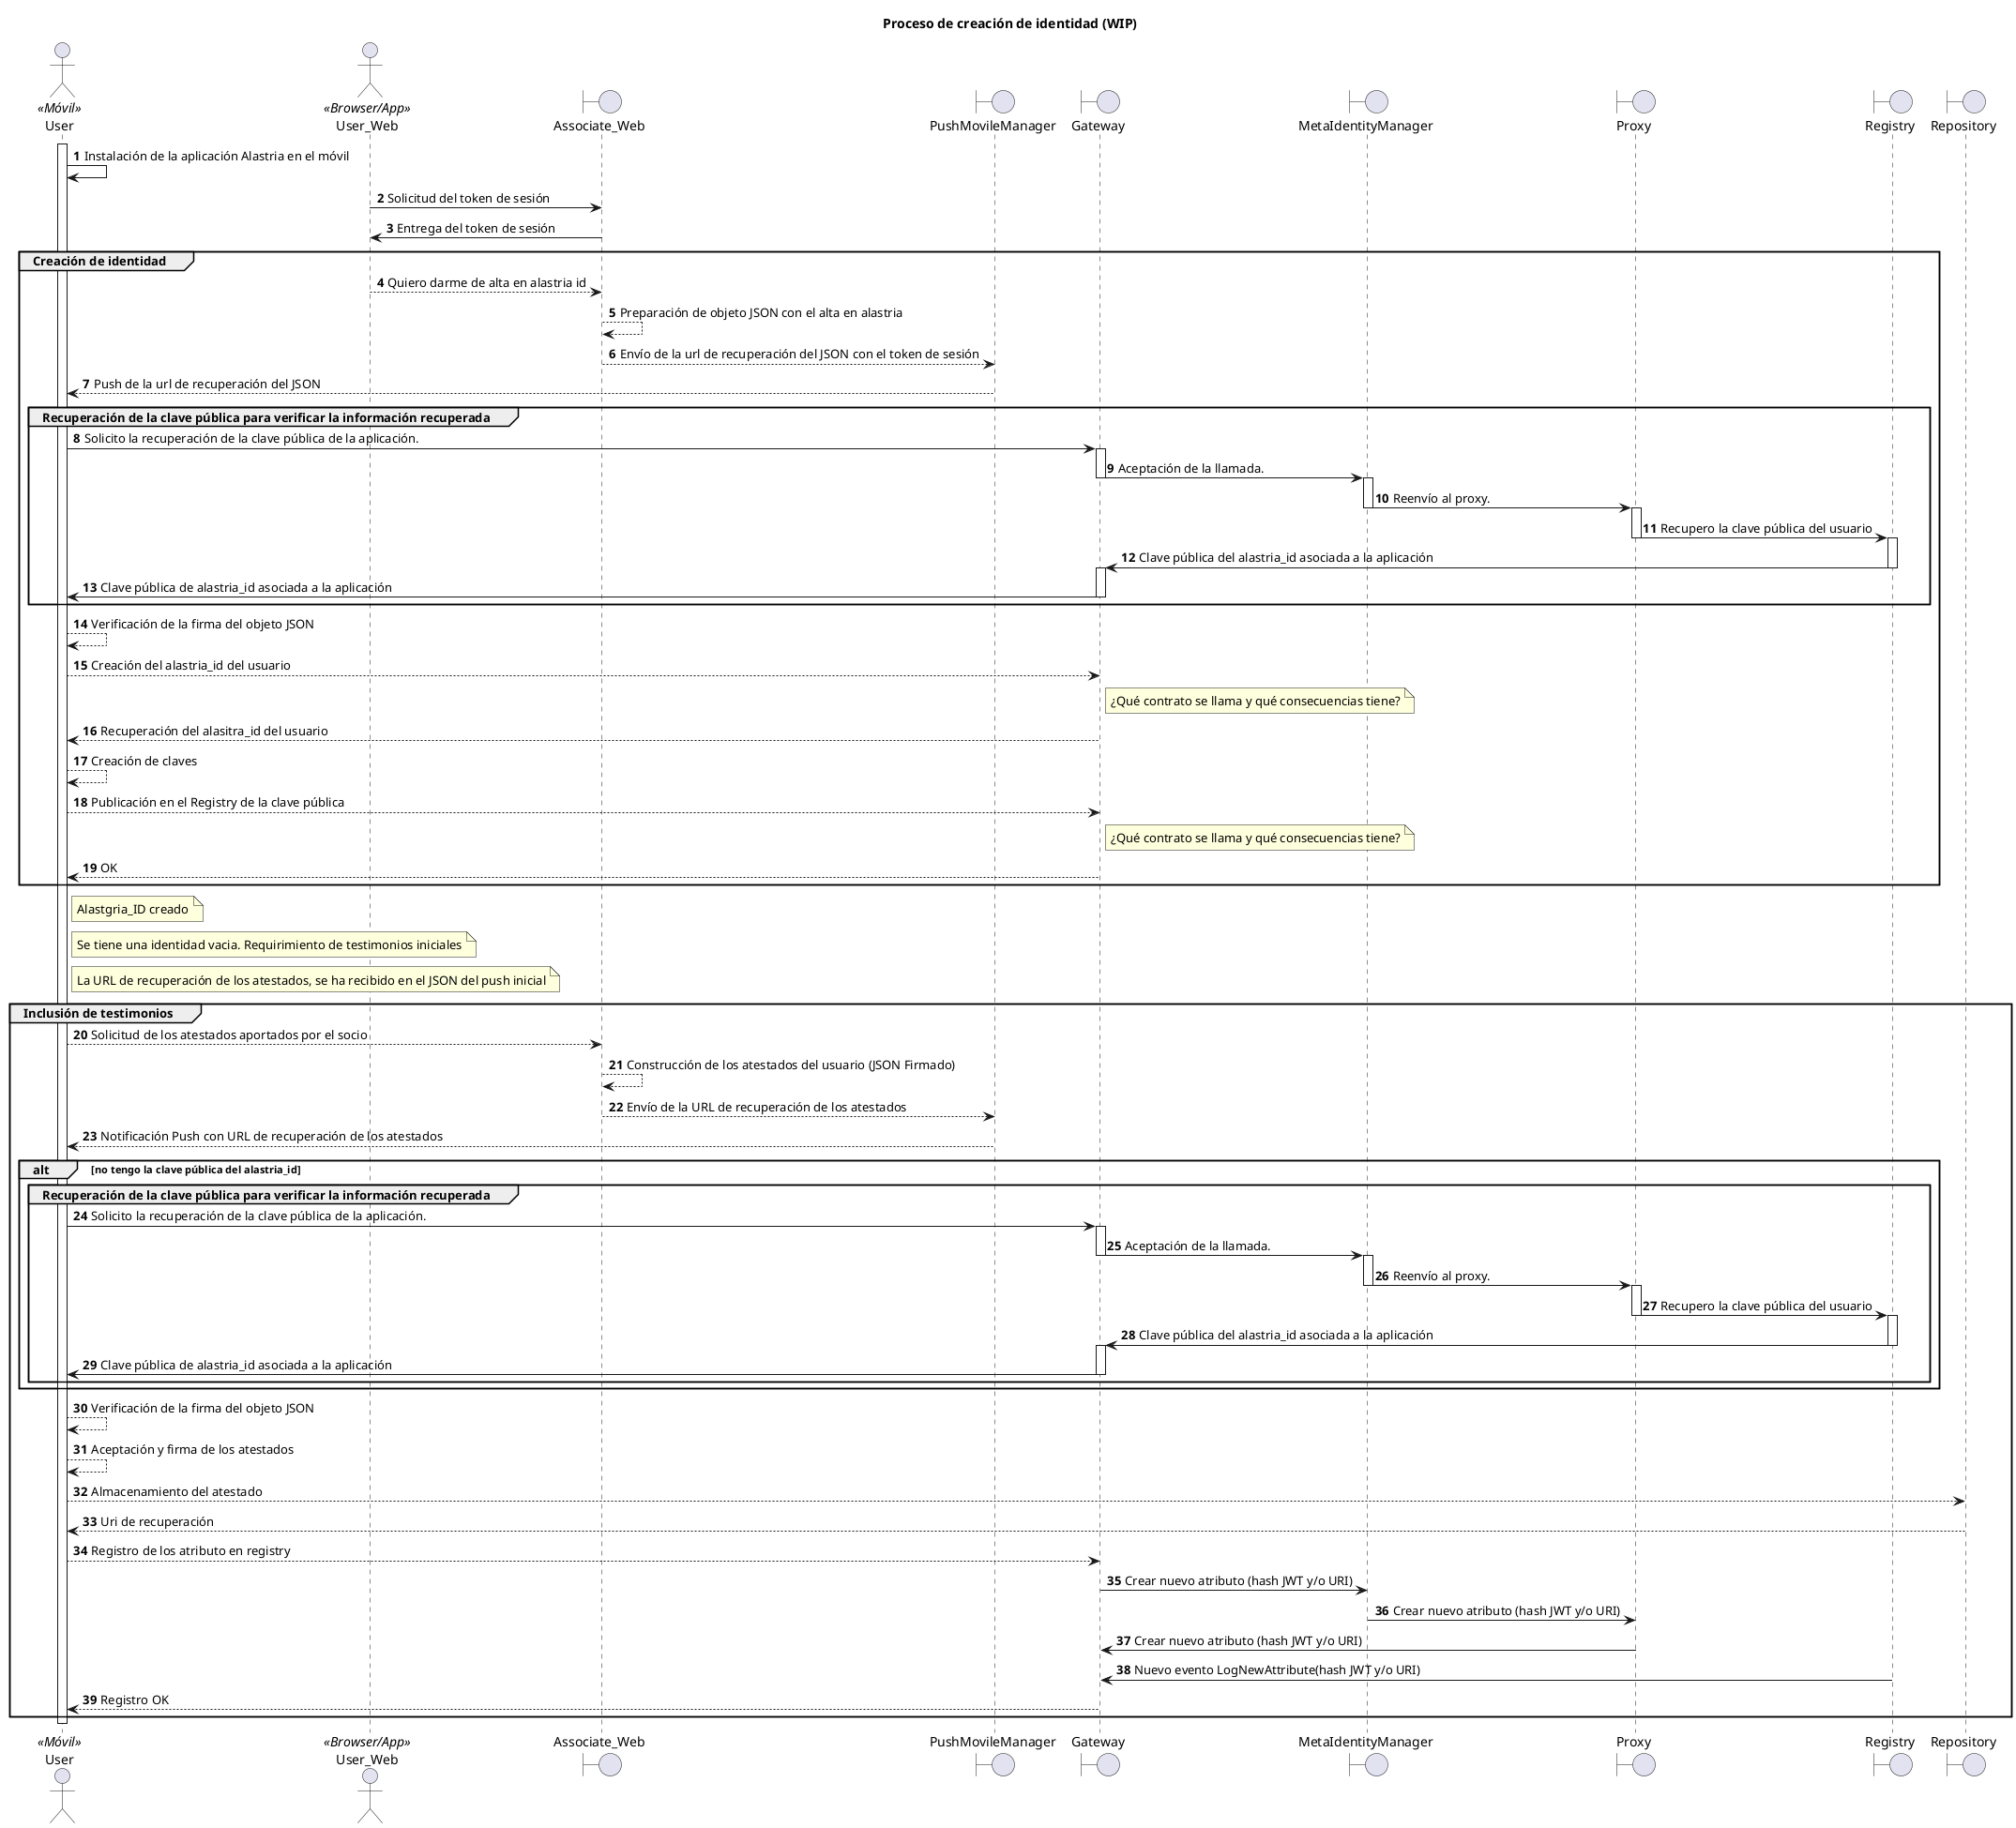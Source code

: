 @startuml
actor User <<Móvil>>
actor User_Web <<Browser/App>>
boundary Associate_Web
boundary  PushMovileManager
boundary Gateway
boundary MetaIdentityManager
boundary Proxy
boundary Registry

boundary Repository
autonumber
title
    Proceso de creación de identidad (WIP)
end title
activate User
User->User: Instalación de la aplicación Alastria en el móvil

User_Web->Associate_Web: Solicitud del token de sesión
Associate_Web->User_Web: Entrega del token de sesión

group Creación de identidad
User_Web-->Associate_Web: Quiero darme de alta en alastria id
Associate_Web --> Associate_Web: Preparación de objeto JSON con el alta en alastria
Associate_Web --> PushMovileManager: Envío de la url de recuperación del JSON con el token de sesión
PushMovileManager --> User: Push de la url de recuperación del JSON

group Recuperación de la clave pública para verificar la información recuperada
    User->Gateway: Solicito la recuperación de la clave pública de la aplicación.
    activate Gateway
    Gateway->MetaIdentityManager: Aceptación de la llamada.
    deactivate Gateway
    activate MetaIdentityManager
    MetaIdentityManager->Proxy: Reenvío al proxy.
    deactivate MetaIdentityManager
    activate Proxy
    Proxy->Registry: Recupero la clave pública del usuario
    deactivate Proxy
    activate Registry
    Registry->Gateway: Clave pública del alastria_id asociada a la aplicación 
    deactivate Registry
    activate Gateway
    Gateway->User: Clave pública de alastria_id asociada a la aplicación
    deactivate Gateway
end

User --> User: Verificación de la firma del objeto JSON
User --> Gateway: Creación del alastria_id del usuario
note right Gateway: ¿Qué contrato se llama y qué consecuencias tiene?
Gateway --> User: Recuperación del alasitra_id del usuario
User --> User: Creación de claves
User --> Gateway: Publicación en el Registry de la clave pública
note right Gateway: ¿Qué contrato se llama y qué consecuencias tiene?
Gateway --> User: OK
end

note right User: Alastgria_ID creado
note right User: Se tiene una identidad vacia. Requirimiento de testimonios iniciales
note right User: La URL de recuperación de los atestados, se ha recibido en el JSON del push inicial

group Inclusión de testimonios
User --> Associate_Web: Solicitud de los atestados aportados por el socio
Associate_Web --> Associate_Web: Construcción de los atestados del usuario (JSON Firmado)
Associate_Web --> PushMovileManager: Envío de la URL de recuperación de los atestados
PushMovileManager --> User: Notificación Push con URL de recuperación de los atestados
alt no tengo la clave pública del alastria_id
  group Recuperación de la clave pública para verificar la información recuperada
    User->Gateway: Solicito la recuperación de la clave pública de la aplicación.
    activate Gateway
    Gateway->MetaIdentityManager: Aceptación de la llamada.
    deactivate Gateway
    activate MetaIdentityManager
    MetaIdentityManager->Proxy: Reenvío al proxy.
    deactivate MetaIdentityManager
    activate Proxy
    Proxy->Registry: Recupero la clave pública del usuario
    deactivate Proxy
    activate Registry
    Registry->Gateway: Clave pública del alastria_id asociada a la aplicación 
    deactivate Registry
    activate Gateway
    Gateway->User: Clave pública de alastria_id asociada a la aplicación
    deactivate Gateway
  end
end
User --> User: Verificación de la firma del objeto JSON
User --> User: Aceptación y firma de los atestados

User --> Repository: Almacenamiento del atestado
Repository --> User: Uri de recuperación

User --> Gateway: Registro de los atributo en registry
Gateway -> MetaIdentityManager: Crear nuevo atributo (hash JWT y/o URI)
MetaIdentityManager -> Proxy: Crear nuevo atributo (hash JWT y/o URI)
Proxy -> Gateway: Crear nuevo atributo (hash JWT y/o URI)
Registry -> Gateway: Nuevo evento LogNewAttribute(hash JWT y/o URI)
Gateway --> User: Registro OK
end

deactivate User
@enduml
